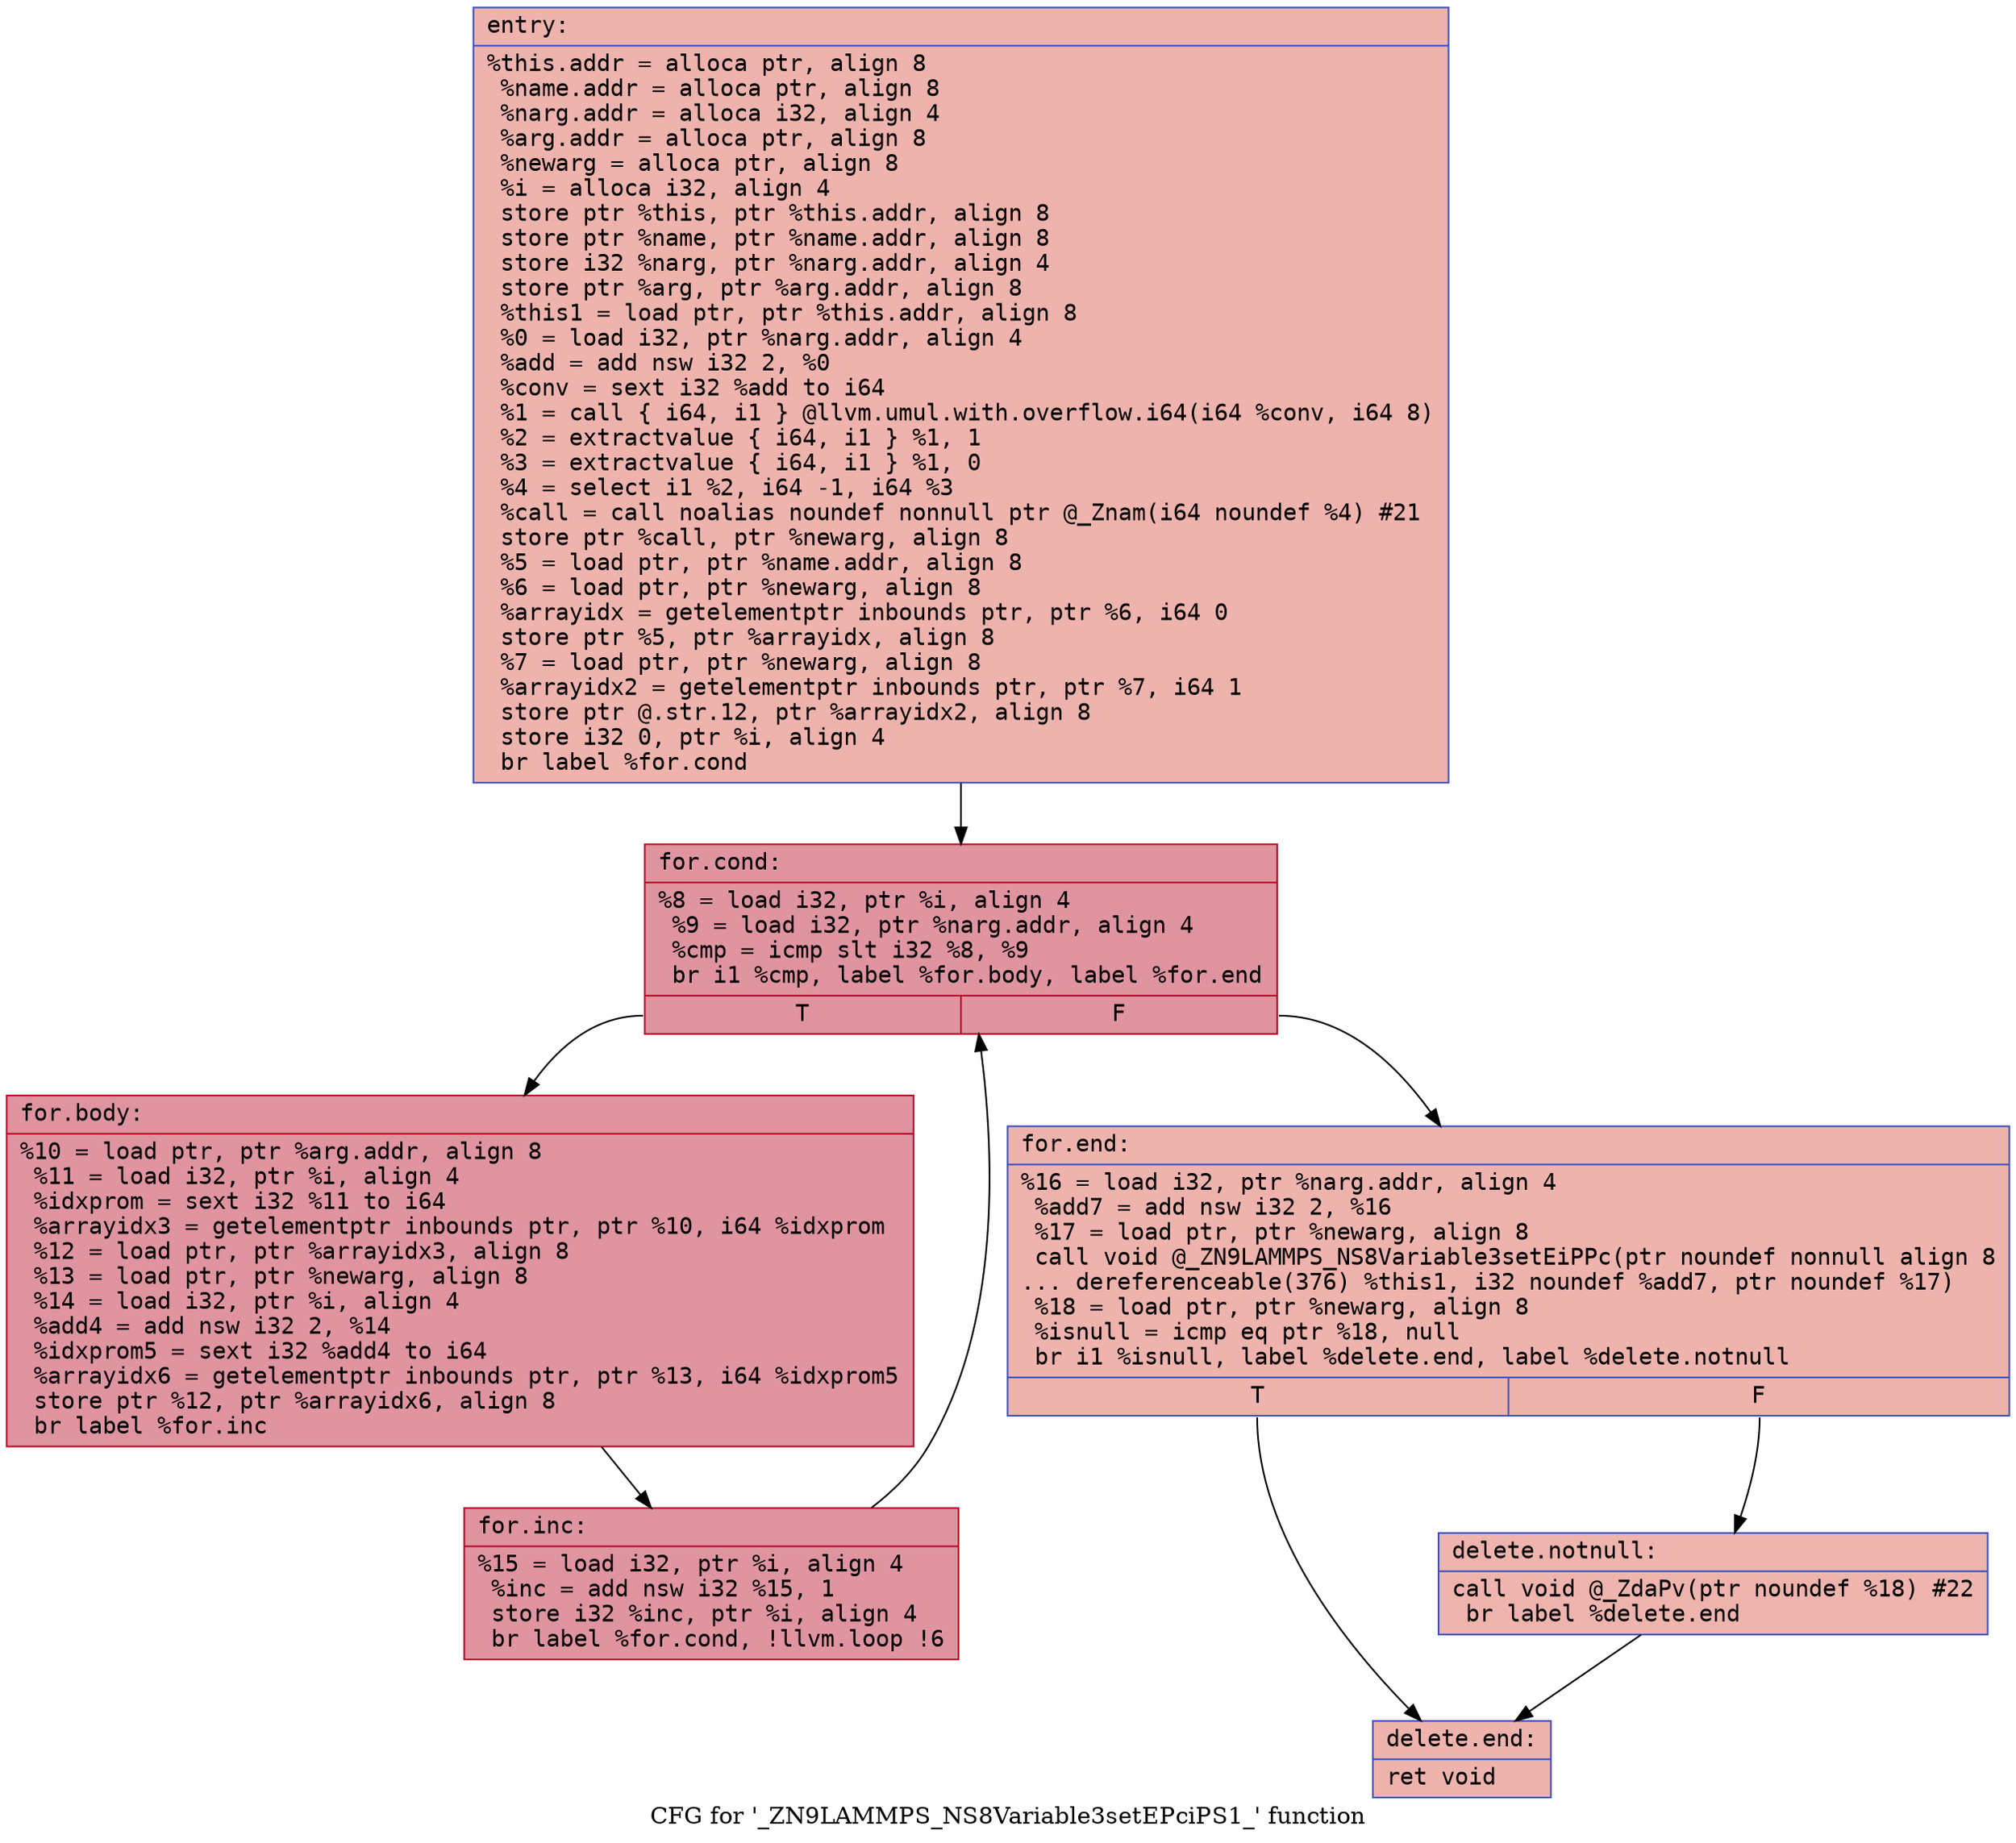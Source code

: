 digraph "CFG for '_ZN9LAMMPS_NS8Variable3setEPciPS1_' function" {
	label="CFG for '_ZN9LAMMPS_NS8Variable3setEPciPS1_' function";

	Node0x556bfe2a8360 [shape=record,color="#3d50c3ff", style=filled, fillcolor="#d6524470" fontname="Courier",label="{entry:\l|  %this.addr = alloca ptr, align 8\l  %name.addr = alloca ptr, align 8\l  %narg.addr = alloca i32, align 4\l  %arg.addr = alloca ptr, align 8\l  %newarg = alloca ptr, align 8\l  %i = alloca i32, align 4\l  store ptr %this, ptr %this.addr, align 8\l  store ptr %name, ptr %name.addr, align 8\l  store i32 %narg, ptr %narg.addr, align 4\l  store ptr %arg, ptr %arg.addr, align 8\l  %this1 = load ptr, ptr %this.addr, align 8\l  %0 = load i32, ptr %narg.addr, align 4\l  %add = add nsw i32 2, %0\l  %conv = sext i32 %add to i64\l  %1 = call \{ i64, i1 \} @llvm.umul.with.overflow.i64(i64 %conv, i64 8)\l  %2 = extractvalue \{ i64, i1 \} %1, 1\l  %3 = extractvalue \{ i64, i1 \} %1, 0\l  %4 = select i1 %2, i64 -1, i64 %3\l  %call = call noalias noundef nonnull ptr @_Znam(i64 noundef %4) #21\l  store ptr %call, ptr %newarg, align 8\l  %5 = load ptr, ptr %name.addr, align 8\l  %6 = load ptr, ptr %newarg, align 8\l  %arrayidx = getelementptr inbounds ptr, ptr %6, i64 0\l  store ptr %5, ptr %arrayidx, align 8\l  %7 = load ptr, ptr %newarg, align 8\l  %arrayidx2 = getelementptr inbounds ptr, ptr %7, i64 1\l  store ptr @.str.12, ptr %arrayidx2, align 8\l  store i32 0, ptr %i, align 4\l  br label %for.cond\l}"];
	Node0x556bfe2a8360 -> Node0x556bfe2a9710[tooltip="entry -> for.cond\nProbability 100.00%" ];
	Node0x556bfe2a9710 [shape=record,color="#b70d28ff", style=filled, fillcolor="#b70d2870" fontname="Courier",label="{for.cond:\l|  %8 = load i32, ptr %i, align 4\l  %9 = load i32, ptr %narg.addr, align 4\l  %cmp = icmp slt i32 %8, %9\l  br i1 %cmp, label %for.body, label %for.end\l|{<s0>T|<s1>F}}"];
	Node0x556bfe2a9710:s0 -> Node0x556bfe2a99b0[tooltip="for.cond -> for.body\nProbability 96.88%" ];
	Node0x556bfe2a9710:s1 -> Node0x556bfe2a9a30[tooltip="for.cond -> for.end\nProbability 3.12%" ];
	Node0x556bfe2a99b0 [shape=record,color="#b70d28ff", style=filled, fillcolor="#b70d2870" fontname="Courier",label="{for.body:\l|  %10 = load ptr, ptr %arg.addr, align 8\l  %11 = load i32, ptr %i, align 4\l  %idxprom = sext i32 %11 to i64\l  %arrayidx3 = getelementptr inbounds ptr, ptr %10, i64 %idxprom\l  %12 = load ptr, ptr %arrayidx3, align 8\l  %13 = load ptr, ptr %newarg, align 8\l  %14 = load i32, ptr %i, align 4\l  %add4 = add nsw i32 2, %14\l  %idxprom5 = sext i32 %add4 to i64\l  %arrayidx6 = getelementptr inbounds ptr, ptr %13, i64 %idxprom5\l  store ptr %12, ptr %arrayidx6, align 8\l  br label %for.inc\l}"];
	Node0x556bfe2a99b0 -> Node0x556bfe2aa3a0[tooltip="for.body -> for.inc\nProbability 100.00%" ];
	Node0x556bfe2aa3a0 [shape=record,color="#b70d28ff", style=filled, fillcolor="#b70d2870" fontname="Courier",label="{for.inc:\l|  %15 = load i32, ptr %i, align 4\l  %inc = add nsw i32 %15, 1\l  store i32 %inc, ptr %i, align 4\l  br label %for.cond, !llvm.loop !6\l}"];
	Node0x556bfe2aa3a0 -> Node0x556bfe2a9710[tooltip="for.inc -> for.cond\nProbability 100.00%" ];
	Node0x556bfe2a9a30 [shape=record,color="#3d50c3ff", style=filled, fillcolor="#d6524470" fontname="Courier",label="{for.end:\l|  %16 = load i32, ptr %narg.addr, align 4\l  %add7 = add nsw i32 2, %16\l  %17 = load ptr, ptr %newarg, align 8\l  call void @_ZN9LAMMPS_NS8Variable3setEiPPc(ptr noundef nonnull align 8\l... dereferenceable(376) %this1, i32 noundef %add7, ptr noundef %17)\l  %18 = load ptr, ptr %newarg, align 8\l  %isnull = icmp eq ptr %18, null\l  br i1 %isnull, label %delete.end, label %delete.notnull\l|{<s0>T|<s1>F}}"];
	Node0x556bfe2a9a30:s0 -> Node0x556bfe2aab60[tooltip="for.end -> delete.end\nProbability 37.50%" ];
	Node0x556bfe2a9a30:s1 -> Node0x556bfe2aabb0[tooltip="for.end -> delete.notnull\nProbability 62.50%" ];
	Node0x556bfe2aabb0 [shape=record,color="#3d50c3ff", style=filled, fillcolor="#d8564670" fontname="Courier",label="{delete.notnull:\l|  call void @_ZdaPv(ptr noundef %18) #22\l  br label %delete.end\l}"];
	Node0x556bfe2aabb0 -> Node0x556bfe2aab60[tooltip="delete.notnull -> delete.end\nProbability 100.00%" ];
	Node0x556bfe2aab60 [shape=record,color="#3d50c3ff", style=filled, fillcolor="#d6524470" fontname="Courier",label="{delete.end:\l|  ret void\l}"];
}

